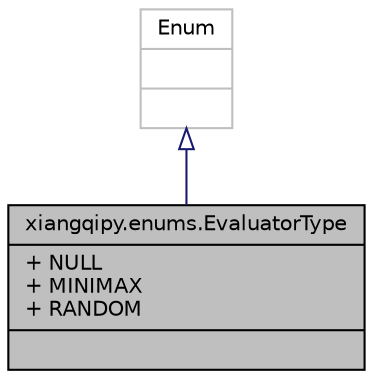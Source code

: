 digraph "xiangqipy.enums.EvaluatorType"
{
 // LATEX_PDF_SIZE
  edge [fontname="Helvetica",fontsize="10",labelfontname="Helvetica",labelfontsize="10"];
  node [fontname="Helvetica",fontsize="10",shape=record];
  Node1 [label="{xiangqipy.enums.EvaluatorType\n|+ NULL\l+ MINIMAX\l+ RANDOM\l|}",height=0.2,width=0.4,color="black", fillcolor="grey75", style="filled", fontcolor="black",tooltip="Enum indicating type of core MoveEvaluator used for a Player."];
  Node2 -> Node1 [dir="back",color="midnightblue",fontsize="10",style="solid",arrowtail="onormal",fontname="Helvetica"];
  Node2 [label="{Enum\n||}",height=0.2,width=0.4,color="grey75", fillcolor="white", style="filled",tooltip=" "];
}
